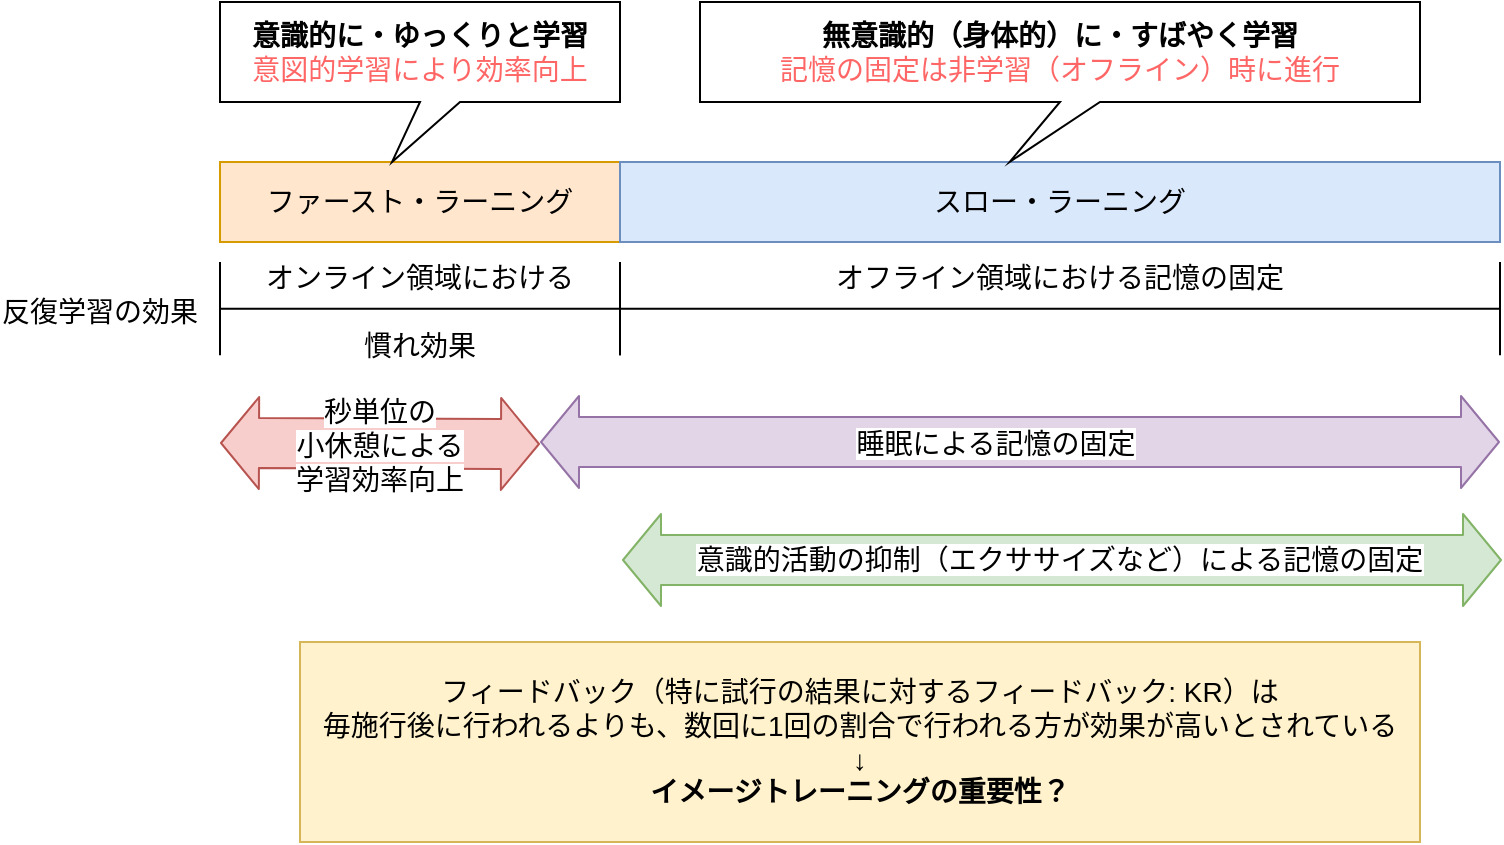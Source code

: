 <mxfile version="11.3.0" type="device" pages="1"><diagram id="W1w5i9CTUg57dd82Zu31" name="ページ1"><mxGraphModel dx="1338" dy="803" grid="1" gridSize="10" guides="1" tooltips="1" connect="1" arrows="1" fold="1" page="1" pageScale="1" pageWidth="827" pageHeight="1169" math="0" shadow="0"><root><mxCell id="0"/><mxCell id="1" parent="0"/><mxCell id="FMF9BrQH1PEbyVLxRe0B-1" value="ファースト・ラーニング" style="rounded=0;whiteSpace=wrap;html=1;fontSize=14;fillColor=#ffe6cc;strokeColor=#d79b00;" parent="1" vertex="1"><mxGeometry x="120" y="120" width="200" height="40" as="geometry"/></mxCell><mxCell id="FMF9BrQH1PEbyVLxRe0B-2" value="スロー・ラーニング" style="rounded=0;whiteSpace=wrap;html=1;fontSize=14;fillColor=#dae8fc;strokeColor=#6c8ebf;" parent="1" vertex="1"><mxGeometry x="320" y="120" width="440" height="40" as="geometry"/></mxCell><mxCell id="FMF9BrQH1PEbyVLxRe0B-3" value="反復学習の効果" style="text;html=1;strokeColor=none;fillColor=none;align=center;verticalAlign=middle;whiteSpace=wrap;rounded=0;fontSize=14;" parent="1" vertex="1"><mxGeometry x="10" y="185" width="100" height="20" as="geometry"/></mxCell><mxCell id="FMF9BrQH1PEbyVLxRe0B-4" value="オンライン領域における&lt;br&gt;&lt;br&gt;慣れ効果" style="verticalAlign=bottom;pointerEvents=1;dashed=0;shape=mxgraph.pid.piping.removable_spool;html=1;overflow=fill;fontSize=14;" parent="1" vertex="1"><mxGeometry x="120" y="170" width="200" height="70" as="geometry"/></mxCell><mxCell id="FMF9BrQH1PEbyVLxRe0B-5" value="オフライン領域における記憶の固定" style="verticalAlign=bottom;pointerEvents=1;dashed=0;shape=mxgraph.pid.piping.removable_spool;html=1;overflow=fill;fontSize=14;" parent="1" vertex="1"><mxGeometry x="320" y="170" width="440" height="70" as="geometry"/></mxCell><mxCell id="FMF9BrQH1PEbyVLxRe0B-7" value="" style="shape=flexArrow;endArrow=classic;startArrow=classic;html=1;fontSize=14;fillColor=#e1d5e7;strokeColor=#9673a6;width=25;" parent="1" edge="1"><mxGeometry width="50" height="50" relative="1" as="geometry"><mxPoint x="280" y="260" as="sourcePoint"/><mxPoint x="760" y="260" as="targetPoint"/></mxGeometry></mxCell><mxCell id="FMF9BrQH1PEbyVLxRe0B-9" value="&lt;span style=&quot;white-space: nowrap; background-color: rgb(255, 255, 255);&quot;&gt;睡眠による記憶の固定&lt;/span&gt;" style="text;html=1;strokeColor=none;fillColor=none;align=center;verticalAlign=middle;whiteSpace=wrap;rounded=0;fontSize=14;" parent="1" vertex="1"><mxGeometry x="413" y="251" width="190" height="20" as="geometry"/></mxCell><mxCell id="FMF9BrQH1PEbyVLxRe0B-11" value="" style="shape=flexArrow;endArrow=classic;startArrow=classic;html=1;fontSize=14;fillColor=#d5e8d4;strokeColor=#82b366;width=25;" parent="1" edge="1"><mxGeometry width="50" height="50" relative="1" as="geometry"><mxPoint x="321" y="319" as="sourcePoint"/><mxPoint x="761" y="319" as="targetPoint"/></mxGeometry></mxCell><mxCell id="FMF9BrQH1PEbyVLxRe0B-12" value="&lt;span style=&quot;text-align: right ; white-space: nowrap ; background-color: rgb(255 , 255 , 255)&quot;&gt;意識的活動の抑制（エクササイズなど）による記憶の固定&lt;/span&gt;" style="text;html=1;strokeColor=none;fillColor=none;align=center;verticalAlign=middle;whiteSpace=wrap;rounded=0;fontSize=14;" parent="1" vertex="1"><mxGeometry x="327" y="309" width="426" height="20" as="geometry"/></mxCell><mxCell id="FMF9BrQH1PEbyVLxRe0B-14" value="&lt;b&gt;意識的に・ゆっくりと学習&lt;/b&gt;&lt;br&gt;&lt;font color=&quot;#ff6666&quot;&gt;意図的学習により効率向上&lt;/font&gt;" style="shape=callout;whiteSpace=wrap;html=1;perimeter=calloutPerimeter;fillColor=none;fontSize=14;align=center;position2=0.43;" parent="1" vertex="1"><mxGeometry x="120" y="40" width="200" height="80" as="geometry"/></mxCell><mxCell id="FMF9BrQH1PEbyVLxRe0B-15" value="&lt;b&gt;無意識的（身体的）に・すばやく学習&lt;/b&gt;&lt;br&gt;&lt;font color=&quot;#ff6666&quot;&gt;記憶の固定は非学習（オフライン）時に進行&lt;/font&gt;" style="shape=callout;whiteSpace=wrap;html=1;perimeter=calloutPerimeter;fillColor=none;fontSize=14;align=center;position2=0.43;" parent="1" vertex="1"><mxGeometry x="360" y="40" width="360" height="80" as="geometry"/></mxCell><mxCell id="FMF9BrQH1PEbyVLxRe0B-16" value="" style="shape=flexArrow;endArrow=classic;startArrow=classic;html=1;fontSize=14;fillColor=#f8cecc;strokeColor=#b85450;width=25;" parent="1" edge="1"><mxGeometry width="50" height="50" relative="1" as="geometry"><mxPoint x="120" y="260.5" as="sourcePoint"/><mxPoint x="280" y="261" as="targetPoint"/></mxGeometry></mxCell><mxCell id="FMF9BrQH1PEbyVLxRe0B-20" value="&lt;div&gt;&lt;span style=&quot;background-color: rgb(255 , 255 , 255)&quot;&gt;秒単位の&lt;/span&gt;&lt;/div&gt;&lt;div&gt;&lt;span style=&quot;background-color: rgb(255 , 255 , 255)&quot;&gt;小休憩による&lt;/span&gt;&lt;/div&gt;&lt;div&gt;&lt;span style=&quot;background-color: rgb(255 , 255 , 255)&quot;&gt;学習効率&lt;/span&gt;&lt;span style=&quot;background-color: rgb(255 , 255 , 255)&quot;&gt;向上&lt;/span&gt;&lt;/div&gt;" style="text;html=1;strokeColor=none;fillColor=none;align=center;verticalAlign=middle;whiteSpace=wrap;rounded=0;fontSize=14;" parent="1" vertex="1"><mxGeometry x="140" y="231" width="120" height="61" as="geometry"/></mxCell><mxCell id="mwKUuOQiYtEoyyY7FPHq-1" value="フィードバック（特に試行の結果に対するフィードバック: KR）は&lt;br&gt;毎施行後に行われるよりも、数回に1回の割合で行われる方が効果が高いとされている&lt;br&gt;↓&lt;br&gt;&lt;b&gt;イメージトレーニングの重要性？&lt;/b&gt;" style="text;html=1;strokeColor=#d6b656;fillColor=#fff2cc;align=center;verticalAlign=middle;whiteSpace=wrap;rounded=0;fontSize=14;" vertex="1" parent="1"><mxGeometry x="160" y="360" width="560" height="100" as="geometry"/></mxCell></root></mxGraphModel></diagram></mxfile>